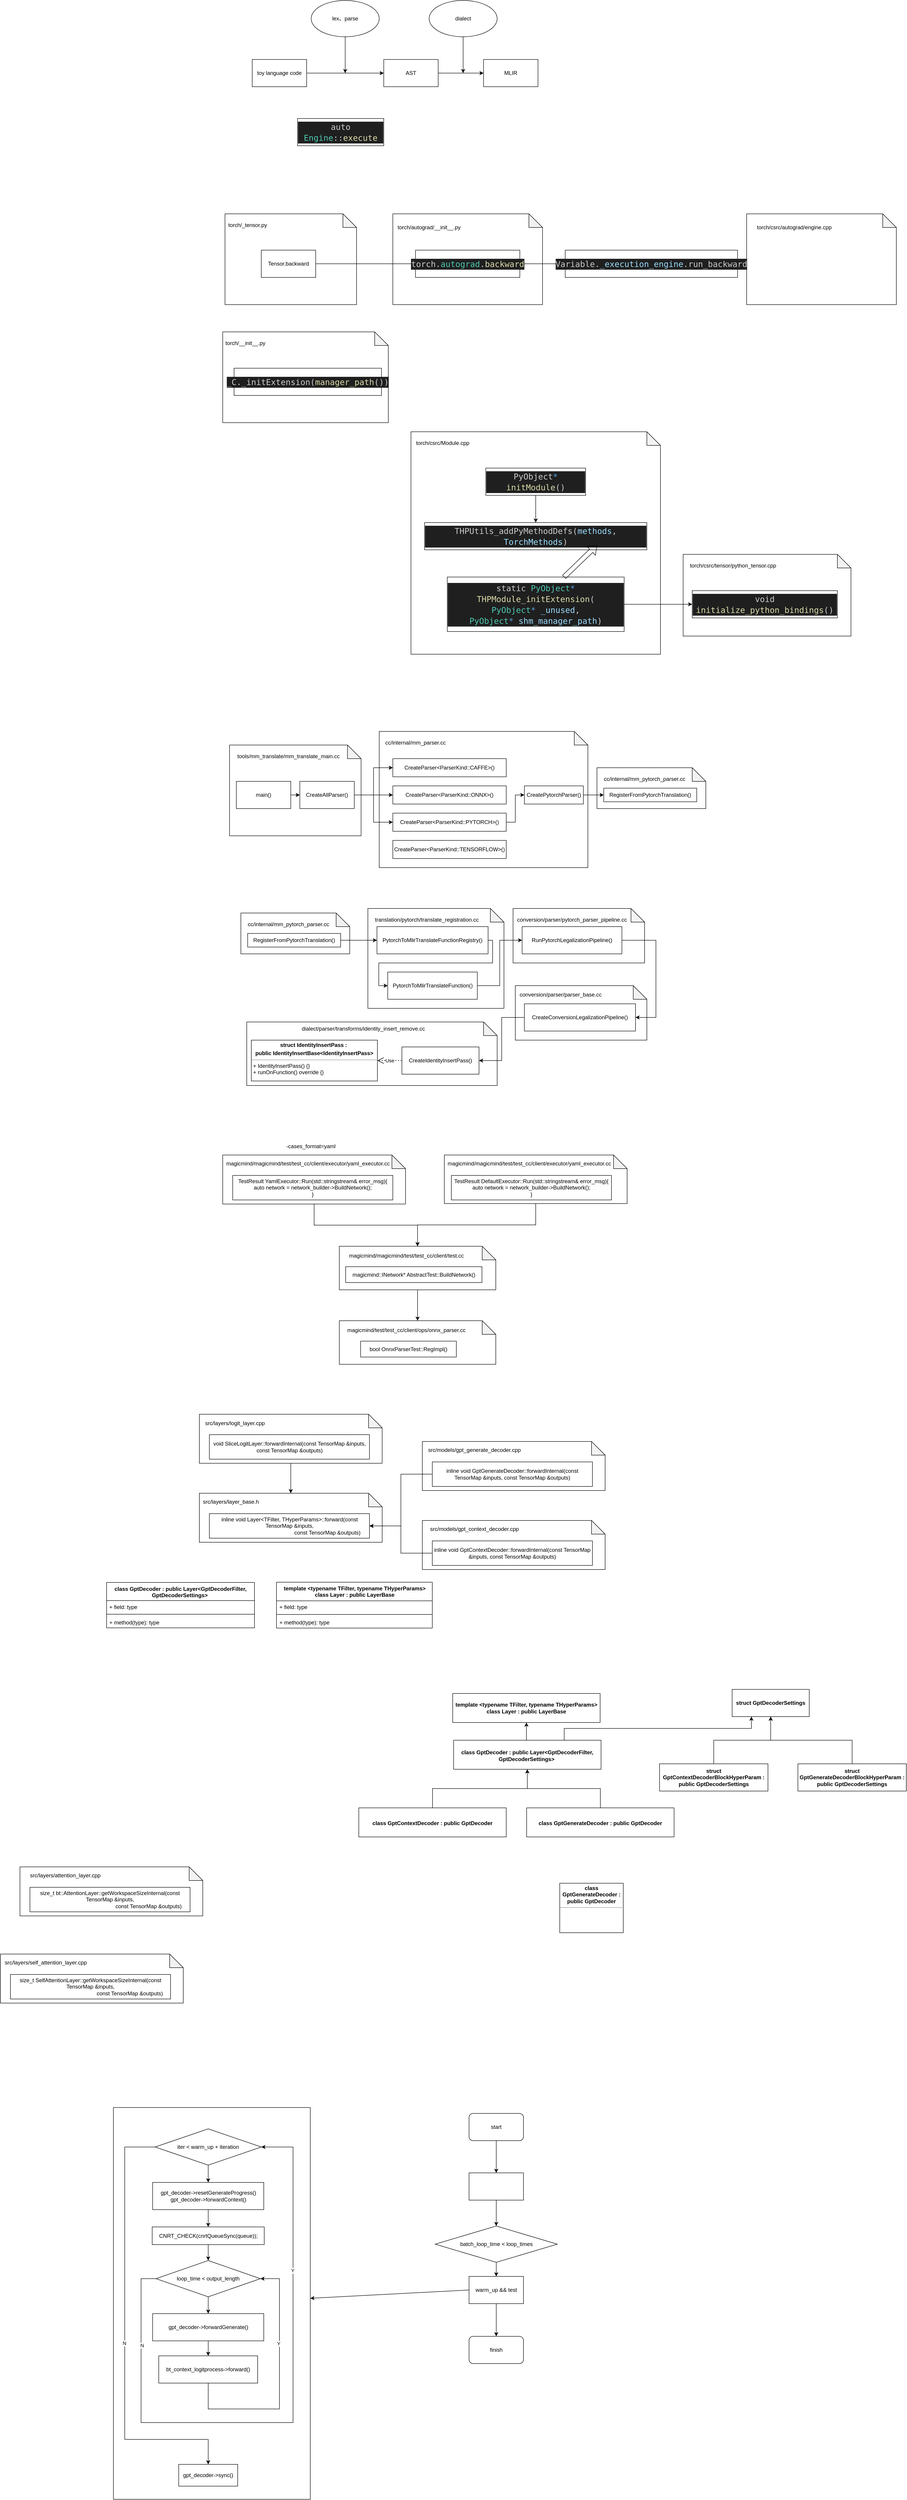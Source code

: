 <mxfile version="22.1.7" type="github">
  <diagram name="Page-1" id="DxE3iIKvWCXVfC5Ny44k">
    <mxGraphModel dx="2145" dy="771" grid="0" gridSize="10" guides="1" tooltips="1" connect="1" arrows="1" fold="1" page="0" pageScale="1" pageWidth="850" pageHeight="1100" math="0" shadow="0">
      <root>
        <mxCell id="0" />
        <mxCell id="1" parent="0" />
        <mxCell id="8K7rvJWfkNBqAx2Cw8N4-180" value="" style="rounded=0;whiteSpace=wrap;html=1;" vertex="1" parent="1">
          <mxGeometry x="-216" y="4691" width="434" height="863" as="geometry" />
        </mxCell>
        <mxCell id="8K7rvJWfkNBqAx2Cw8N4-57" value="" style="shape=note;whiteSpace=wrap;html=1;backgroundOutline=1;darkOpacity=0.05;" vertex="1" parent="1">
          <mxGeometry x="78" y="2300" width="552" height="140" as="geometry" />
        </mxCell>
        <mxCell id="8K7rvJWfkNBqAx2Cw8N4-53" value="" style="shape=note;whiteSpace=wrap;html=1;backgroundOutline=1;darkOpacity=0.05;" vertex="1" parent="1">
          <mxGeometry x="670" y="2220" width="290" height="120" as="geometry" />
        </mxCell>
        <mxCell id="8K7rvJWfkNBqAx2Cw8N4-18" value="" style="shape=note;whiteSpace=wrap;html=1;backgroundOutline=1;darkOpacity=0.05;" vertex="1" parent="1">
          <mxGeometry x="850" y="1740" width="240" height="90" as="geometry" />
        </mxCell>
        <mxCell id="8K7rvJWfkNBqAx2Cw8N4-6" value="" style="shape=note;whiteSpace=wrap;html=1;backgroundOutline=1;darkOpacity=0.05;" vertex="1" parent="1">
          <mxGeometry x="370" y="1660" width="460" height="300" as="geometry" />
        </mxCell>
        <mxCell id="ChIQ4_hsvJZt-wBD8TQ4-29" value="" style="shape=note;whiteSpace=wrap;html=1;backgroundOutline=1;darkOpacity=0.05;" parent="1" vertex="1">
          <mxGeometry x="1040" y="1270" width="370" height="180" as="geometry" />
        </mxCell>
        <mxCell id="ChIQ4_hsvJZt-wBD8TQ4-19" value="" style="shape=note;whiteSpace=wrap;html=1;backgroundOutline=1;darkOpacity=0.05;" parent="1" vertex="1">
          <mxGeometry x="440" y="1000" width="550" height="490" as="geometry" />
        </mxCell>
        <mxCell id="ChIQ4_hsvJZt-wBD8TQ4-12" value="" style="shape=note;whiteSpace=wrap;html=1;backgroundOutline=1;darkOpacity=0.05;" parent="1" vertex="1">
          <mxGeometry x="1180" y="520" width="330" height="200" as="geometry" />
        </mxCell>
        <mxCell id="ChIQ4_hsvJZt-wBD8TQ4-13" value="torch/csrc/autograd/engine.cpp" style="text;html=1;strokeColor=none;fillColor=none;align=center;verticalAlign=middle;whiteSpace=wrap;rounded=0;" parent="1" vertex="1">
          <mxGeometry x="1255" y="535" width="60" height="30" as="geometry" />
        </mxCell>
        <mxCell id="ChIQ4_hsvJZt-wBD8TQ4-8" value="" style="shape=note;whiteSpace=wrap;html=1;backgroundOutline=1;darkOpacity=0.05;" parent="1" vertex="1">
          <mxGeometry x="400" y="520" width="330" height="200" as="geometry" />
        </mxCell>
        <mxCell id="ChIQ4_hsvJZt-wBD8TQ4-9" value="torch/autograd/__init__.py" style="text;html=1;strokeColor=none;fillColor=none;align=center;verticalAlign=middle;whiteSpace=wrap;rounded=0;" parent="1" vertex="1">
          <mxGeometry x="450" y="535" width="60" height="30" as="geometry" />
        </mxCell>
        <mxCell id="ChIQ4_hsvJZt-wBD8TQ4-4" value="" style="shape=note;whiteSpace=wrap;html=1;backgroundOutline=1;darkOpacity=0.05;" parent="1" vertex="1">
          <mxGeometry x="30" y="520" width="290" height="200" as="geometry" />
        </mxCell>
        <mxCell id="Lar3wEtWybTDCuJ2HaA1-9" style="edgeStyle=orthogonalEdgeStyle;rounded=0;orthogonalLoop=1;jettySize=auto;html=1;exitX=1;exitY=0.5;exitDx=0;exitDy=0;entryX=0;entryY=0.5;entryDx=0;entryDy=0;" parent="1" source="Lar3wEtWybTDCuJ2HaA1-1" target="Lar3wEtWybTDCuJ2HaA1-2" edge="1">
          <mxGeometry relative="1" as="geometry" />
        </mxCell>
        <mxCell id="Lar3wEtWybTDCuJ2HaA1-1" value="toy language code" style="rounded=0;whiteSpace=wrap;html=1;" parent="1" vertex="1">
          <mxGeometry x="90" y="180" width="120" height="60" as="geometry" />
        </mxCell>
        <mxCell id="Lar3wEtWybTDCuJ2HaA1-12" value="" style="edgeStyle=orthogonalEdgeStyle;rounded=0;orthogonalLoop=1;jettySize=auto;html=1;" parent="1" source="Lar3wEtWybTDCuJ2HaA1-2" target="Lar3wEtWybTDCuJ2HaA1-11" edge="1">
          <mxGeometry relative="1" as="geometry" />
        </mxCell>
        <mxCell id="Lar3wEtWybTDCuJ2HaA1-2" value="AST" style="whiteSpace=wrap;html=1;rounded=0;" parent="1" vertex="1">
          <mxGeometry x="380" y="180" width="120" height="60" as="geometry" />
        </mxCell>
        <mxCell id="Lar3wEtWybTDCuJ2HaA1-10" style="edgeStyle=orthogonalEdgeStyle;rounded=0;orthogonalLoop=1;jettySize=auto;html=1;exitX=0.5;exitY=1;exitDx=0;exitDy=0;" parent="1" source="Lar3wEtWybTDCuJ2HaA1-4" edge="1">
          <mxGeometry relative="1" as="geometry">
            <mxPoint x="295" y="210" as="targetPoint" />
          </mxGeometry>
        </mxCell>
        <mxCell id="Lar3wEtWybTDCuJ2HaA1-4" value="lex、parse" style="ellipse;whiteSpace=wrap;html=1;rounded=0;" parent="1" vertex="1">
          <mxGeometry x="220" y="50" width="150" height="80" as="geometry" />
        </mxCell>
        <mxCell id="Lar3wEtWybTDCuJ2HaA1-11" value="MLIR" style="whiteSpace=wrap;html=1;rounded=0;" parent="1" vertex="1">
          <mxGeometry x="600" y="180" width="120" height="60" as="geometry" />
        </mxCell>
        <mxCell id="Lar3wEtWybTDCuJ2HaA1-13" style="edgeStyle=orthogonalEdgeStyle;rounded=0;orthogonalLoop=1;jettySize=auto;html=1;exitX=0.5;exitY=1;exitDx=0;exitDy=0;" parent="1" source="Lar3wEtWybTDCuJ2HaA1-14" edge="1">
          <mxGeometry relative="1" as="geometry">
            <mxPoint x="555" y="210" as="targetPoint" />
          </mxGeometry>
        </mxCell>
        <mxCell id="Lar3wEtWybTDCuJ2HaA1-14" value="dialect" style="ellipse;whiteSpace=wrap;html=1;rounded=0;" parent="1" vertex="1">
          <mxGeometry x="480" y="50" width="150" height="80" as="geometry" />
        </mxCell>
        <mxCell id="ChIQ4_hsvJZt-wBD8TQ4-2" value="&lt;div style=&quot;color: rgb(204, 204, 204); background-color: rgb(31, 31, 31); font-family: &amp;quot;Ubuntu Mono&amp;quot;, &amp;quot;Droid Sans Mono&amp;quot;, &amp;quot;monospace&amp;quot;, monospace; font-size: 18px; line-height: 24px;&quot;&gt;auto &lt;span style=&quot;color: #4ec9b0;&quot;&gt;Engine&lt;/span&gt;::&lt;span style=&quot;color: #dcdcaa;&quot;&gt;execute&lt;/span&gt;&lt;/div&gt;" style="rounded=0;whiteSpace=wrap;html=1;" parent="1" vertex="1">
          <mxGeometry x="190" y="310" width="190" height="60" as="geometry" />
        </mxCell>
        <mxCell id="ChIQ4_hsvJZt-wBD8TQ4-7" style="edgeStyle=orthogonalEdgeStyle;rounded=0;orthogonalLoop=1;jettySize=auto;html=1;exitX=1;exitY=0.5;exitDx=0;exitDy=0;entryX=0;entryY=0.5;entryDx=0;entryDy=0;" parent="1" source="ChIQ4_hsvJZt-wBD8TQ4-3" target="ChIQ4_hsvJZt-wBD8TQ4-6" edge="1">
          <mxGeometry relative="1" as="geometry" />
        </mxCell>
        <mxCell id="ChIQ4_hsvJZt-wBD8TQ4-3" value="Tensor.backward" style="rounded=0;whiteSpace=wrap;html=1;" parent="1" vertex="1">
          <mxGeometry x="110" y="600" width="120" height="60" as="geometry" />
        </mxCell>
        <mxCell id="ChIQ4_hsvJZt-wBD8TQ4-5" value="torch/_tensor.py" style="text;html=1;strokeColor=none;fillColor=none;align=center;verticalAlign=middle;whiteSpace=wrap;rounded=0;" parent="1" vertex="1">
          <mxGeometry x="50" y="530" width="60" height="30" as="geometry" />
        </mxCell>
        <mxCell id="ChIQ4_hsvJZt-wBD8TQ4-15" style="edgeStyle=orthogonalEdgeStyle;rounded=0;orthogonalLoop=1;jettySize=auto;html=1;exitX=1;exitY=0.5;exitDx=0;exitDy=0;entryX=0;entryY=0.5;entryDx=0;entryDy=0;" parent="1" source="ChIQ4_hsvJZt-wBD8TQ4-6" target="ChIQ4_hsvJZt-wBD8TQ4-10" edge="1">
          <mxGeometry relative="1" as="geometry" />
        </mxCell>
        <mxCell id="ChIQ4_hsvJZt-wBD8TQ4-6" value="&lt;div style=&quot;color: rgb(204, 204, 204); background-color: rgb(31, 31, 31); font-family: &amp;quot;Ubuntu Mono&amp;quot;, &amp;quot;Droid Sans Mono&amp;quot;, &amp;quot;monospace&amp;quot;, monospace; font-size: 18px; line-height: 24px;&quot;&gt;torch.&lt;span style=&quot;color: #4ec9b0;&quot;&gt;autograd&lt;/span&gt;.&lt;span style=&quot;color: #dcdcaa;&quot;&gt;backward&lt;/span&gt;&lt;/div&gt;" style="rounded=0;whiteSpace=wrap;html=1;" parent="1" vertex="1">
          <mxGeometry x="450" y="600" width="230" height="60" as="geometry" />
        </mxCell>
        <mxCell id="ChIQ4_hsvJZt-wBD8TQ4-10" value="&lt;div style=&quot;color: rgb(204, 204, 204); background-color: rgb(31, 31, 31); font-family: &amp;quot;Ubuntu Mono&amp;quot;, &amp;quot;Droid Sans Mono&amp;quot;, &amp;quot;monospace&amp;quot;, monospace; font-size: 18px; line-height: 24px;&quot;&gt;Variable.&lt;span style=&quot;color: #9cdcfe;&quot;&gt;_execution_engine&lt;/span&gt;.run_backward&lt;/div&gt;" style="rounded=0;whiteSpace=wrap;html=1;" parent="1" vertex="1">
          <mxGeometry x="780" y="600" width="380" height="60" as="geometry" />
        </mxCell>
        <mxCell id="ChIQ4_hsvJZt-wBD8TQ4-16" value="" style="shape=note;whiteSpace=wrap;html=1;backgroundOutline=1;darkOpacity=0.05;" parent="1" vertex="1">
          <mxGeometry x="25" y="780" width="365" height="200" as="geometry" />
        </mxCell>
        <mxCell id="ChIQ4_hsvJZt-wBD8TQ4-17" value="&lt;div style=&quot;color: rgb(204, 204, 204); background-color: rgb(31, 31, 31); font-family: &amp;quot;Ubuntu Mono&amp;quot;, &amp;quot;Droid Sans Mono&amp;quot;, &amp;quot;monospace&amp;quot;, monospace; font-size: 18px; line-height: 24px;&quot;&gt;_C._initExtension(&lt;span style=&quot;color: #dcdcaa;&quot;&gt;manager_path&lt;/span&gt;())&lt;/div&gt;" style="rounded=0;whiteSpace=wrap;html=1;" parent="1" vertex="1">
          <mxGeometry x="50" y="860" width="325" height="60" as="geometry" />
        </mxCell>
        <mxCell id="ChIQ4_hsvJZt-wBD8TQ4-18" value="torch/__init__.py" style="text;html=1;strokeColor=none;fillColor=none;align=center;verticalAlign=middle;whiteSpace=wrap;rounded=0;" parent="1" vertex="1">
          <mxGeometry x="45" y="790" width="60" height="30" as="geometry" />
        </mxCell>
        <mxCell id="ChIQ4_hsvJZt-wBD8TQ4-25" value="" style="edgeStyle=orthogonalEdgeStyle;rounded=0;orthogonalLoop=1;jettySize=auto;html=1;" parent="1" source="ChIQ4_hsvJZt-wBD8TQ4-20" target="ChIQ4_hsvJZt-wBD8TQ4-24" edge="1">
          <mxGeometry relative="1" as="geometry" />
        </mxCell>
        <mxCell id="ChIQ4_hsvJZt-wBD8TQ4-20" value="&lt;div style=&quot;color: rgb(204, 204, 204); background-color: rgb(31, 31, 31); font-family: &amp;quot;Ubuntu Mono&amp;quot;, &amp;quot;Droid Sans Mono&amp;quot;, &amp;quot;monospace&amp;quot;, monospace; font-size: 18px; line-height: 24px;&quot;&gt;PyObject&lt;span style=&quot;color: #569cd6;&quot;&gt;*&lt;/span&gt; &lt;span style=&quot;color: #dcdcaa;&quot;&gt;initModule&lt;/span&gt;()&lt;/div&gt;" style="rounded=0;whiteSpace=wrap;html=1;" parent="1" vertex="1">
          <mxGeometry x="605" y="1080" width="220" height="60" as="geometry" />
        </mxCell>
        <mxCell id="ChIQ4_hsvJZt-wBD8TQ4-21" value="torch/csrc/Module.cpp" style="text;html=1;strokeColor=none;fillColor=none;align=center;verticalAlign=middle;whiteSpace=wrap;rounded=0;" parent="1" vertex="1">
          <mxGeometry x="480" y="1010" width="60" height="30" as="geometry" />
        </mxCell>
        <mxCell id="ChIQ4_hsvJZt-wBD8TQ4-24" value="&lt;div style=&quot;color: rgb(204, 204, 204); background-color: rgb(31, 31, 31); font-family: &amp;quot;Ubuntu Mono&amp;quot;, &amp;quot;Droid Sans Mono&amp;quot;, &amp;quot;monospace&amp;quot;, monospace; font-size: 18px; line-height: 24px;&quot;&gt;THPUtils_addPyMethodDefs(&lt;span style=&quot;color: #9cdcfe;&quot;&gt;methods&lt;/span&gt;, &lt;span style=&quot;color: #9cdcfe;&quot;&gt;TorchMethods&lt;/span&gt;)&lt;/div&gt;" style="rounded=0;whiteSpace=wrap;html=1;" parent="1" vertex="1">
          <mxGeometry x="470" y="1200" width="490" height="60" as="geometry" />
        </mxCell>
        <mxCell id="ChIQ4_hsvJZt-wBD8TQ4-32" style="edgeStyle=orthogonalEdgeStyle;rounded=0;orthogonalLoop=1;jettySize=auto;html=1;exitX=1;exitY=0.5;exitDx=0;exitDy=0;entryX=0;entryY=0.5;entryDx=0;entryDy=0;" parent="1" source="ChIQ4_hsvJZt-wBD8TQ4-26" target="ChIQ4_hsvJZt-wBD8TQ4-30" edge="1">
          <mxGeometry relative="1" as="geometry" />
        </mxCell>
        <mxCell id="ChIQ4_hsvJZt-wBD8TQ4-26" value="&lt;div style=&quot;color: rgb(204, 204, 204); background-color: rgb(31, 31, 31); font-family: &amp;quot;Ubuntu Mono&amp;quot;, &amp;quot;Droid Sans Mono&amp;quot;, &amp;quot;monospace&amp;quot;, monospace; font-size: 18px; line-height: 24px;&quot;&gt;&lt;div&gt;static &lt;span style=&quot;color: #4ec9b0;&quot;&gt;PyObject&lt;/span&gt;&lt;span style=&quot;color: #569cd6;&quot;&gt;*&lt;/span&gt; &lt;span style=&quot;color: #dcdcaa;&quot;&gt;THPModule_initExtension&lt;/span&gt;(&lt;/div&gt;&lt;div&gt;    &lt;span style=&quot;color: #4ec9b0;&quot;&gt;PyObject&lt;/span&gt;&lt;span style=&quot;color: #569cd6;&quot;&gt;*&lt;/span&gt; &lt;span style=&quot;color: #9cdcfe;&quot;&gt;_unused&lt;/span&gt;,&lt;/div&gt;&lt;div&gt;    &lt;span style=&quot;color: #4ec9b0;&quot;&gt;PyObject&lt;/span&gt;&lt;span style=&quot;color: #569cd6;&quot;&gt;*&lt;/span&gt; &lt;span style=&quot;color: #9cdcfe;&quot;&gt;shm_manager_path&lt;/span&gt;)&lt;/div&gt;&lt;/div&gt;" style="rounded=0;whiteSpace=wrap;html=1;" parent="1" vertex="1">
          <mxGeometry x="520" y="1320" width="390" height="120" as="geometry" />
        </mxCell>
        <mxCell id="ChIQ4_hsvJZt-wBD8TQ4-28" value="" style="shape=flexArrow;endArrow=classic;html=1;rounded=0;endWidth=16;endSize=5.39;strokeWidth=1;" parent="1" source="ChIQ4_hsvJZt-wBD8TQ4-26" edge="1">
          <mxGeometry width="50" height="50" relative="1" as="geometry">
            <mxPoint x="890" y="1340" as="sourcePoint" />
            <mxPoint x="850" y="1250" as="targetPoint" />
          </mxGeometry>
        </mxCell>
        <mxCell id="ChIQ4_hsvJZt-wBD8TQ4-30" value="&lt;div style=&quot;color: rgb(204, 204, 204); background-color: rgb(31, 31, 31); font-family: &amp;quot;Ubuntu Mono&amp;quot;, &amp;quot;Droid Sans Mono&amp;quot;, &amp;quot;monospace&amp;quot;, monospace; font-size: 18px; line-height: 24px;&quot;&gt;void &lt;span style=&quot;color: #dcdcaa;&quot;&gt;initialize_python_bindings&lt;/span&gt;()&lt;/div&gt;" style="rounded=0;whiteSpace=wrap;html=1;" parent="1" vertex="1">
          <mxGeometry x="1060" y="1350" width="320" height="60" as="geometry" />
        </mxCell>
        <mxCell id="ChIQ4_hsvJZt-wBD8TQ4-31" value="torch/csrc/tensor/python_tensor.cpp" style="text;html=1;strokeColor=none;fillColor=none;align=center;verticalAlign=middle;whiteSpace=wrap;rounded=0;" parent="1" vertex="1">
          <mxGeometry x="1120" y="1280" width="60" height="30" as="geometry" />
        </mxCell>
        <mxCell id="8K7rvJWfkNBqAx2Cw8N4-1" value="" style="shape=note;whiteSpace=wrap;html=1;backgroundOutline=1;darkOpacity=0.05;" vertex="1" parent="1">
          <mxGeometry x="40" y="1690" width="290" height="200" as="geometry" />
        </mxCell>
        <mxCell id="8K7rvJWfkNBqAx2Cw8N4-12" style="edgeStyle=orthogonalEdgeStyle;rounded=0;orthogonalLoop=1;jettySize=auto;html=1;exitX=1;exitY=0.5;exitDx=0;exitDy=0;entryX=0;entryY=0.5;entryDx=0;entryDy=0;" edge="1" parent="1" source="8K7rvJWfkNBqAx2Cw8N4-2" target="8K7rvJWfkNBqAx2Cw8N4-7">
          <mxGeometry relative="1" as="geometry" />
        </mxCell>
        <mxCell id="8K7rvJWfkNBqAx2Cw8N4-15" style="edgeStyle=orthogonalEdgeStyle;rounded=0;orthogonalLoop=1;jettySize=auto;html=1;exitX=1;exitY=0.5;exitDx=0;exitDy=0;entryX=0;entryY=0.5;entryDx=0;entryDy=0;" edge="1" parent="1" source="8K7rvJWfkNBqAx2Cw8N4-2" target="8K7rvJWfkNBqAx2Cw8N4-13">
          <mxGeometry relative="1" as="geometry" />
        </mxCell>
        <mxCell id="8K7rvJWfkNBqAx2Cw8N4-16" style="edgeStyle=orthogonalEdgeStyle;rounded=0;orthogonalLoop=1;jettySize=auto;html=1;exitX=1;exitY=0.5;exitDx=0;exitDy=0;entryX=0;entryY=0.5;entryDx=0;entryDy=0;" edge="1" parent="1" source="8K7rvJWfkNBqAx2Cw8N4-2" target="8K7rvJWfkNBqAx2Cw8N4-14">
          <mxGeometry relative="1" as="geometry" />
        </mxCell>
        <mxCell id="8K7rvJWfkNBqAx2Cw8N4-2" value="CreateAllParser()" style="rounded=0;whiteSpace=wrap;html=1;" vertex="1" parent="1">
          <mxGeometry x="195" y="1770" width="120" height="60" as="geometry" />
        </mxCell>
        <mxCell id="8K7rvJWfkNBqAx2Cw8N4-3" value="tools/mm_translate/mm_translate_main.cc" style="text;html=1;strokeColor=none;fillColor=none;align=center;verticalAlign=middle;whiteSpace=wrap;rounded=0;" vertex="1" parent="1">
          <mxGeometry x="140" y="1700" width="60" height="30" as="geometry" />
        </mxCell>
        <mxCell id="8K7rvJWfkNBqAx2Cw8N4-5" style="edgeStyle=orthogonalEdgeStyle;rounded=0;orthogonalLoop=1;jettySize=auto;html=1;exitX=1;exitY=0.5;exitDx=0;exitDy=0;entryX=0;entryY=0.5;entryDx=0;entryDy=0;" edge="1" parent="1" source="8K7rvJWfkNBqAx2Cw8N4-4" target="8K7rvJWfkNBqAx2Cw8N4-2">
          <mxGeometry relative="1" as="geometry" />
        </mxCell>
        <mxCell id="8K7rvJWfkNBqAx2Cw8N4-4" value="main()" style="rounded=0;whiteSpace=wrap;html=1;" vertex="1" parent="1">
          <mxGeometry x="55" y="1770" width="120" height="60" as="geometry" />
        </mxCell>
        <mxCell id="8K7rvJWfkNBqAx2Cw8N4-7" value="CreateParser&amp;lt;ParserKind::ONNX&amp;gt;()" style="rounded=0;whiteSpace=wrap;html=1;" vertex="1" parent="1">
          <mxGeometry x="400" y="1780" width="250" height="40" as="geometry" />
        </mxCell>
        <mxCell id="8K7rvJWfkNBqAx2Cw8N4-8" value="cc/internal/mm_parser.cc" style="text;html=1;strokeColor=none;fillColor=none;align=center;verticalAlign=middle;whiteSpace=wrap;rounded=0;" vertex="1" parent="1">
          <mxGeometry x="420" y="1670" width="60" height="30" as="geometry" />
        </mxCell>
        <mxCell id="8K7rvJWfkNBqAx2Cw8N4-13" value="CreateParser&amp;lt;ParserKind::CAFFE&amp;gt;()" style="rounded=0;whiteSpace=wrap;html=1;" vertex="1" parent="1">
          <mxGeometry x="400" y="1720" width="250" height="40" as="geometry" />
        </mxCell>
        <mxCell id="8K7rvJWfkNBqAx2Cw8N4-23" style="edgeStyle=orthogonalEdgeStyle;rounded=0;orthogonalLoop=1;jettySize=auto;html=1;exitX=1;exitY=0.5;exitDx=0;exitDy=0;entryX=0;entryY=0.5;entryDx=0;entryDy=0;" edge="1" parent="1" source="8K7rvJWfkNBqAx2Cw8N4-14" target="8K7rvJWfkNBqAx2Cw8N4-22">
          <mxGeometry relative="1" as="geometry" />
        </mxCell>
        <mxCell id="8K7rvJWfkNBqAx2Cw8N4-14" value="CreateParser&amp;lt;ParserKind::PYTORCH&amp;gt;()" style="rounded=0;whiteSpace=wrap;html=1;" vertex="1" parent="1">
          <mxGeometry x="400" y="1840" width="250" height="40" as="geometry" />
        </mxCell>
        <mxCell id="8K7rvJWfkNBqAx2Cw8N4-17" value="CreateParser&amp;lt;ParserKind::TENSORFLOW&amp;gt;()" style="rounded=0;whiteSpace=wrap;html=1;" vertex="1" parent="1">
          <mxGeometry x="400" y="1900" width="250" height="40" as="geometry" />
        </mxCell>
        <mxCell id="8K7rvJWfkNBqAx2Cw8N4-19" value="RegisterFromPytorchTranslation()" style="rounded=0;whiteSpace=wrap;html=1;" vertex="1" parent="1">
          <mxGeometry x="865" y="1785" width="205" height="30" as="geometry" />
        </mxCell>
        <mxCell id="8K7rvJWfkNBqAx2Cw8N4-20" value="cc/internal/mm_pytorch_parser.cc" style="text;html=1;strokeColor=none;fillColor=none;align=center;verticalAlign=middle;whiteSpace=wrap;rounded=0;" vertex="1" parent="1">
          <mxGeometry x="925" y="1750" width="60" height="30" as="geometry" />
        </mxCell>
        <mxCell id="8K7rvJWfkNBqAx2Cw8N4-21" style="edgeStyle=orthogonalEdgeStyle;rounded=0;orthogonalLoop=1;jettySize=auto;html=1;exitX=1;exitY=0.5;exitDx=0;exitDy=0;entryX=0;entryY=0.5;entryDx=0;entryDy=0;" edge="1" parent="1" source="8K7rvJWfkNBqAx2Cw8N4-22" target="8K7rvJWfkNBqAx2Cw8N4-19">
          <mxGeometry relative="1" as="geometry" />
        </mxCell>
        <mxCell id="8K7rvJWfkNBqAx2Cw8N4-22" value="CreatePytorchParser()" style="rounded=0;whiteSpace=wrap;html=1;" vertex="1" parent="1">
          <mxGeometry x="690" y="1780" width="130" height="40" as="geometry" />
        </mxCell>
        <mxCell id="8K7rvJWfkNBqAx2Cw8N4-40" value="" style="shape=note;whiteSpace=wrap;html=1;backgroundOutline=1;darkOpacity=0.05;" vertex="1" parent="1">
          <mxGeometry x="665" y="2050" width="290" height="120" as="geometry" />
        </mxCell>
        <mxCell id="8K7rvJWfkNBqAx2Cw8N4-41" value="" style="shape=note;whiteSpace=wrap;html=1;backgroundOutline=1;darkOpacity=0.05;" vertex="1" parent="1">
          <mxGeometry x="345" y="2050" width="300" height="220" as="geometry" />
        </mxCell>
        <mxCell id="8K7rvJWfkNBqAx2Cw8N4-42" value="" style="shape=note;whiteSpace=wrap;html=1;backgroundOutline=1;darkOpacity=0.05;" vertex="1" parent="1">
          <mxGeometry x="65" y="2060" width="240" height="90" as="geometry" />
        </mxCell>
        <mxCell id="8K7rvJWfkNBqAx2Cw8N4-43" style="edgeStyle=orthogonalEdgeStyle;rounded=0;orthogonalLoop=1;jettySize=auto;html=1;exitX=1;exitY=0.5;exitDx=0;exitDy=0;entryX=0;entryY=0.5;entryDx=0;entryDy=0;" edge="1" parent="1" source="8K7rvJWfkNBqAx2Cw8N4-44" target="8K7rvJWfkNBqAx2Cw8N4-50">
          <mxGeometry relative="1" as="geometry" />
        </mxCell>
        <mxCell id="8K7rvJWfkNBqAx2Cw8N4-44" value="RegisterFromPytorchTranslation()" style="rounded=0;whiteSpace=wrap;html=1;" vertex="1" parent="1">
          <mxGeometry x="80" y="2105" width="205" height="30" as="geometry" />
        </mxCell>
        <mxCell id="8K7rvJWfkNBqAx2Cw8N4-45" value="cc/internal/mm_pytorch_parser.cc" style="text;html=1;strokeColor=none;fillColor=none;align=center;verticalAlign=middle;whiteSpace=wrap;rounded=0;" vertex="1" parent="1">
          <mxGeometry x="140" y="2070" width="60" height="30" as="geometry" />
        </mxCell>
        <mxCell id="8K7rvJWfkNBqAx2Cw8N4-46" style="edgeStyle=orthogonalEdgeStyle;rounded=0;orthogonalLoop=1;jettySize=auto;html=1;exitX=1;exitY=0.5;exitDx=0;exitDy=0;entryX=0;entryY=0.5;entryDx=0;entryDy=0;" edge="1" parent="1" source="8K7rvJWfkNBqAx2Cw8N4-47" target="8K7rvJWfkNBqAx2Cw8N4-52">
          <mxGeometry relative="1" as="geometry" />
        </mxCell>
        <mxCell id="8K7rvJWfkNBqAx2Cw8N4-47" value="PytorchToMlirTranslateFunction()" style="rounded=0;whiteSpace=wrap;html=1;" vertex="1" parent="1">
          <mxGeometry x="388.75" y="2190" width="197.5" height="60" as="geometry" />
        </mxCell>
        <mxCell id="8K7rvJWfkNBqAx2Cw8N4-48" value="translation/pytorch/translate_registration.cc" style="text;html=1;strokeColor=none;fillColor=none;align=center;verticalAlign=middle;whiteSpace=wrap;rounded=0;" vertex="1" parent="1">
          <mxGeometry x="445" y="2060" width="60" height="30" as="geometry" />
        </mxCell>
        <mxCell id="8K7rvJWfkNBqAx2Cw8N4-49" style="edgeStyle=orthogonalEdgeStyle;rounded=0;orthogonalLoop=1;jettySize=auto;html=1;exitX=1;exitY=0.5;exitDx=0;exitDy=0;entryX=0;entryY=0.5;entryDx=0;entryDy=0;" edge="1" parent="1" source="8K7rvJWfkNBqAx2Cw8N4-50" target="8K7rvJWfkNBqAx2Cw8N4-47">
          <mxGeometry relative="1" as="geometry">
            <Array as="points">
              <mxPoint x="620" y="2120" />
              <mxPoint x="620" y="2170" />
              <mxPoint x="369" y="2170" />
              <mxPoint x="369" y="2220" />
            </Array>
          </mxGeometry>
        </mxCell>
        <mxCell id="8K7rvJWfkNBqAx2Cw8N4-50" value="PytorchToMlirTranslateFunctionRegistry()" style="rounded=0;html=1;whiteSpace=wrap;" vertex="1" parent="1">
          <mxGeometry x="365" y="2090" width="245" height="60" as="geometry" />
        </mxCell>
        <mxCell id="8K7rvJWfkNBqAx2Cw8N4-51" value="conversion/parser/pytorch_parser_pipeline.cc" style="text;html=1;strokeColor=none;fillColor=none;align=center;verticalAlign=middle;whiteSpace=wrap;rounded=0;" vertex="1" parent="1">
          <mxGeometry x="765" y="2060" width="60" height="30" as="geometry" />
        </mxCell>
        <mxCell id="8K7rvJWfkNBqAx2Cw8N4-56" style="edgeStyle=orthogonalEdgeStyle;rounded=0;orthogonalLoop=1;jettySize=auto;html=1;exitX=1;exitY=0.5;exitDx=0;exitDy=0;entryX=1;entryY=0.5;entryDx=0;entryDy=0;" edge="1" parent="1" source="8K7rvJWfkNBqAx2Cw8N4-52" target="8K7rvJWfkNBqAx2Cw8N4-55">
          <mxGeometry relative="1" as="geometry">
            <mxPoint x="990" y="2120" as="targetPoint" />
            <Array as="points">
              <mxPoint x="980" y="2120" />
              <mxPoint x="980" y="2290" />
            </Array>
          </mxGeometry>
        </mxCell>
        <mxCell id="8K7rvJWfkNBqAx2Cw8N4-52" value="RunPytorchLegalizationPipeline()" style="rounded=0;html=1;whiteSpace=wrap;" vertex="1" parent="1">
          <mxGeometry x="685" y="2090" width="220" height="60" as="geometry" />
        </mxCell>
        <mxCell id="8K7rvJWfkNBqAx2Cw8N4-54" value="conversion/parser/parser_base.cc" style="text;html=1;strokeColor=none;fillColor=none;align=center;verticalAlign=middle;whiteSpace=wrap;rounded=0;" vertex="1" parent="1">
          <mxGeometry x="740" y="2225" width="60" height="30" as="geometry" />
        </mxCell>
        <mxCell id="8K7rvJWfkNBqAx2Cw8N4-78" style="edgeStyle=orthogonalEdgeStyle;rounded=0;orthogonalLoop=1;jettySize=auto;html=1;exitX=0;exitY=0.5;exitDx=0;exitDy=0;entryX=1;entryY=0.5;entryDx=0;entryDy=0;" edge="1" parent="1" source="8K7rvJWfkNBqAx2Cw8N4-55" target="8K7rvJWfkNBqAx2Cw8N4-59">
          <mxGeometry relative="1" as="geometry">
            <mxPoint x="710" y="2480" as="targetPoint" />
          </mxGeometry>
        </mxCell>
        <mxCell id="8K7rvJWfkNBqAx2Cw8N4-55" value="CreateConversionLegalizationPipeline()" style="rounded=0;html=1;whiteSpace=wrap;" vertex="1" parent="1">
          <mxGeometry x="690" y="2260" width="245" height="60" as="geometry" />
        </mxCell>
        <mxCell id="8K7rvJWfkNBqAx2Cw8N4-58" value="dialect/parser/transforms/identity_insert_remove.cc" style="text;html=1;strokeColor=none;fillColor=none;align=center;verticalAlign=middle;whiteSpace=wrap;rounded=0;" vertex="1" parent="1">
          <mxGeometry x="305" y="2300" width="60" height="30" as="geometry" />
        </mxCell>
        <mxCell id="8K7rvJWfkNBqAx2Cw8N4-59" value="CreateIdentityInsertPass()" style="rounded=0;html=1;whiteSpace=wrap;" vertex="1" parent="1">
          <mxGeometry x="420" y="2355" width="170" height="60" as="geometry" />
        </mxCell>
        <mxCell id="8K7rvJWfkNBqAx2Cw8N4-71" value="&lt;p style=&quot;text-align: center; margin: 4px 0px 0px;&quot;&gt;&lt;b&gt;struct IdentityInsertPass :&amp;nbsp;&lt;/b&gt;&lt;/p&gt;&lt;p style=&quot;text-align: center; margin: 4px 0px 0px;&quot;&gt;&lt;b&gt;public IdentityInsertBase&amp;lt;IdentityInsertPass&amp;gt;&lt;/b&gt;&lt;br&gt;&lt;/p&gt;&lt;hr size=&quot;1&quot;&gt;&lt;p style=&quot;margin:0px;margin-left:4px;&quot;&gt;&lt;/p&gt;&lt;p style=&quot;margin:0px;margin-left:4px;&quot;&gt;+&amp;nbsp;&lt;span style=&quot;border-color: var(--border-color); text-align: center; background-color: initial;&quot;&gt;IdentityInsertPass&lt;/span&gt;() {}&lt;/p&gt;&lt;p style=&quot;margin:0px;margin-left:4px;&quot;&gt;+&amp;nbsp;runOnFunction() override {}&lt;/p&gt;" style="verticalAlign=top;align=left;overflow=fill;fontSize=12;fontFamily=Helvetica;html=1;whiteSpace=wrap;" vertex="1" parent="1">
          <mxGeometry x="88" y="2340" width="278" height="90" as="geometry" />
        </mxCell>
        <mxCell id="8K7rvJWfkNBqAx2Cw8N4-77" value="Use" style="endArrow=open;endSize=12;dashed=1;html=1;rounded=0;entryX=1;entryY=0.5;entryDx=0;entryDy=0;exitX=0;exitY=0.5;exitDx=0;exitDy=0;" edge="1" parent="1" source="8K7rvJWfkNBqAx2Cw8N4-59" target="8K7rvJWfkNBqAx2Cw8N4-71">
          <mxGeometry width="160" relative="1" as="geometry">
            <mxPoint x="430" y="2500" as="sourcePoint" />
            <mxPoint x="675" y="2490" as="targetPoint" />
          </mxGeometry>
        </mxCell>
        <mxCell id="8K7rvJWfkNBqAx2Cw8N4-79" value="" style="shape=note;whiteSpace=wrap;html=1;backgroundOutline=1;darkOpacity=0.05;" vertex="1" parent="1">
          <mxGeometry x="25" y="2593" width="403" height="108" as="geometry" />
        </mxCell>
        <mxCell id="8K7rvJWfkNBqAx2Cw8N4-80" value="TestResult YamlExecutor::Run(std::stringstream&amp;amp; error_msg){&lt;br&gt;auto network = network_builder-&amp;gt;BuildNetwork();&lt;br&gt;}" style="rounded=0;whiteSpace=wrap;html=1;" vertex="1" parent="1">
          <mxGeometry x="47" y="2638" width="353" height="54" as="geometry" />
        </mxCell>
        <mxCell id="8K7rvJWfkNBqAx2Cw8N4-81" value="magicmind/magicmind/test/test_cc/client/executor/yaml_executor.cc" style="text;html=1;strokeColor=none;fillColor=none;align=center;verticalAlign=middle;whiteSpace=wrap;rounded=0;" vertex="1" parent="1">
          <mxGeometry x="182.5" y="2597" width="60" height="30" as="geometry" />
        </mxCell>
        <mxCell id="8K7rvJWfkNBqAx2Cw8N4-82" value="" style="shape=note;whiteSpace=wrap;html=1;backgroundOutline=1;darkOpacity=0.05;" vertex="1" parent="1">
          <mxGeometry x="513.5" y="2593" width="403" height="107" as="geometry" />
        </mxCell>
        <mxCell id="8K7rvJWfkNBqAx2Cw8N4-84" value="magicmind/magicmind/test/test_cc/client/executor/yaml_executor.cc" style="text;html=1;strokeColor=none;fillColor=none;align=center;verticalAlign=middle;whiteSpace=wrap;rounded=0;" vertex="1" parent="1">
          <mxGeometry x="671" y="2597" width="60" height="30" as="geometry" />
        </mxCell>
        <mxCell id="8K7rvJWfkNBqAx2Cw8N4-85" value="TestResult DefaultExecutor::Run(std::stringstream&amp;amp; error_msg){&lt;br&gt;auto network = network_builder-&amp;gt;BuildNetwork();&lt;br&gt;}" style="rounded=0;whiteSpace=wrap;html=1;" vertex="1" parent="1">
          <mxGeometry x="529" y="2638" width="353" height="54" as="geometry" />
        </mxCell>
        <mxCell id="8K7rvJWfkNBqAx2Cw8N4-89" value="" style="shape=note;whiteSpace=wrap;html=1;backgroundOutline=1;darkOpacity=0.05;" vertex="1" parent="1">
          <mxGeometry x="282" y="2794" width="345" height="96" as="geometry" />
        </mxCell>
        <mxCell id="8K7rvJWfkNBqAx2Cw8N4-90" value="magicmind/magicmind/test/test_cc/client/test.cc" style="text;html=1;strokeColor=none;fillColor=none;align=center;verticalAlign=middle;whiteSpace=wrap;rounded=0;" vertex="1" parent="1">
          <mxGeometry x="400" y="2800" width="60" height="30" as="geometry" />
        </mxCell>
        <mxCell id="8K7rvJWfkNBqAx2Cw8N4-91" value="magicmind::INetwork* AbstractTest::BuildNetwork()" style="rounded=0;whiteSpace=wrap;html=1;" vertex="1" parent="1">
          <mxGeometry x="296" y="2839" width="300.5" height="35" as="geometry" />
        </mxCell>
        <mxCell id="8K7rvJWfkNBqAx2Cw8N4-92" style="edgeStyle=orthogonalEdgeStyle;rounded=0;orthogonalLoop=1;jettySize=auto;html=1;exitX=0.5;exitY=1;exitDx=0;exitDy=0;exitPerimeter=0;entryX=0.5;entryY=0;entryDx=0;entryDy=0;entryPerimeter=0;" edge="1" parent="1" source="8K7rvJWfkNBqAx2Cw8N4-82" target="8K7rvJWfkNBqAx2Cw8N4-89">
          <mxGeometry relative="1" as="geometry" />
        </mxCell>
        <mxCell id="8K7rvJWfkNBqAx2Cw8N4-93" style="edgeStyle=orthogonalEdgeStyle;rounded=0;orthogonalLoop=1;jettySize=auto;html=1;exitX=0.5;exitY=1;exitDx=0;exitDy=0;exitPerimeter=0;entryX=0.5;entryY=0;entryDx=0;entryDy=0;entryPerimeter=0;" edge="1" parent="1" source="8K7rvJWfkNBqAx2Cw8N4-79" target="8K7rvJWfkNBqAx2Cw8N4-89">
          <mxGeometry relative="1" as="geometry" />
        </mxCell>
        <mxCell id="8K7rvJWfkNBqAx2Cw8N4-94" value="" style="shape=note;whiteSpace=wrap;html=1;backgroundOutline=1;darkOpacity=0.05;" vertex="1" parent="1">
          <mxGeometry x="282" y="2958" width="345" height="96" as="geometry" />
        </mxCell>
        <mxCell id="8K7rvJWfkNBqAx2Cw8N4-95" value="magicmind/test/test_cc/client/ops/onnx_parser.cc" style="text;html=1;strokeColor=none;fillColor=none;align=center;verticalAlign=middle;whiteSpace=wrap;rounded=0;" vertex="1" parent="1">
          <mxGeometry x="400" y="2964" width="60" height="30" as="geometry" />
        </mxCell>
        <mxCell id="8K7rvJWfkNBqAx2Cw8N4-96" value="bool OnnxParserTest::RegImpl()" style="rounded=0;whiteSpace=wrap;html=1;" vertex="1" parent="1">
          <mxGeometry x="329" y="3003" width="211" height="35" as="geometry" />
        </mxCell>
        <mxCell id="8K7rvJWfkNBqAx2Cw8N4-97" style="edgeStyle=orthogonalEdgeStyle;rounded=0;orthogonalLoop=1;jettySize=auto;html=1;exitX=0.5;exitY=1;exitDx=0;exitDy=0;exitPerimeter=0;entryX=0.5;entryY=0;entryDx=0;entryDy=0;entryPerimeter=0;" edge="1" parent="1" source="8K7rvJWfkNBqAx2Cw8N4-89" target="8K7rvJWfkNBqAx2Cw8N4-94">
          <mxGeometry relative="1" as="geometry" />
        </mxCell>
        <mxCell id="8K7rvJWfkNBqAx2Cw8N4-98" value="-cases_format=yaml" style="text;html=1;strokeColor=none;fillColor=none;align=center;verticalAlign=middle;whiteSpace=wrap;rounded=0;" vertex="1" parent="1">
          <mxGeometry x="157" y="2559" width="125" height="30" as="geometry" />
        </mxCell>
        <mxCell id="8K7rvJWfkNBqAx2Cw8N4-99" value="" style="shape=note;whiteSpace=wrap;html=1;backgroundOutline=1;darkOpacity=0.05;" vertex="1" parent="1">
          <mxGeometry x="-26.5" y="3164" width="403" height="108" as="geometry" />
        </mxCell>
        <mxCell id="8K7rvJWfkNBqAx2Cw8N4-100" value="void SliceLogitLayer::forwardInternal(const TensorMap &amp;amp;inputs, const TensorMap &amp;amp;outputs)" style="rounded=0;whiteSpace=wrap;html=1;" vertex="1" parent="1">
          <mxGeometry x="-4.5" y="3209" width="353" height="54" as="geometry" />
        </mxCell>
        <mxCell id="8K7rvJWfkNBqAx2Cw8N4-101" value="src/layers/logit_layer.cpp" style="text;html=1;strokeColor=none;fillColor=none;align=center;verticalAlign=middle;whiteSpace=wrap;rounded=0;" vertex="1" parent="1">
          <mxGeometry x="22" y="3169" width="60" height="30" as="geometry" />
        </mxCell>
        <mxCell id="8K7rvJWfkNBqAx2Cw8N4-103" value="" style="shape=note;whiteSpace=wrap;html=1;backgroundOutline=1;darkOpacity=0.05;" vertex="1" parent="1">
          <mxGeometry x="-26.5" y="3338" width="403" height="108" as="geometry" />
        </mxCell>
        <mxCell id="8K7rvJWfkNBqAx2Cw8N4-104" value="&lt;div&gt;inline void Layer&amp;lt;TFilter, THyperParams&amp;gt;::forward(const TensorMap &amp;amp;inputs,&lt;/div&gt;&lt;div&gt;&amp;nbsp; &amp;nbsp; &amp;nbsp; &amp;nbsp; &amp;nbsp; &amp;nbsp; &amp;nbsp; &amp;nbsp; &amp;nbsp; &amp;nbsp; &amp;nbsp; &amp;nbsp; &amp;nbsp; &amp;nbsp; &amp;nbsp; &amp;nbsp; &amp;nbsp; &amp;nbsp; &amp;nbsp; &amp;nbsp; &amp;nbsp; &amp;nbsp; &amp;nbsp; &amp;nbsp; &amp;nbsp; const TensorMap &amp;amp;outputs)&lt;/div&gt;" style="rounded=0;whiteSpace=wrap;html=1;" vertex="1" parent="1">
          <mxGeometry x="-4.5" y="3383" width="353" height="54" as="geometry" />
        </mxCell>
        <mxCell id="8K7rvJWfkNBqAx2Cw8N4-105" value="src/layers/layer_base.h" style="text;html=1;strokeColor=none;fillColor=none;align=center;verticalAlign=middle;whiteSpace=wrap;rounded=0;" vertex="1" parent="1">
          <mxGeometry x="13" y="3342" width="60" height="30" as="geometry" />
        </mxCell>
        <mxCell id="8K7rvJWfkNBqAx2Cw8N4-106" style="edgeStyle=orthogonalEdgeStyle;rounded=0;orthogonalLoop=1;jettySize=auto;html=1;exitX=0.5;exitY=1;exitDx=0;exitDy=0;exitPerimeter=0;entryX=0.5;entryY=0;entryDx=0;entryDy=0;entryPerimeter=0;" edge="1" parent="1" source="8K7rvJWfkNBqAx2Cw8N4-99" target="8K7rvJWfkNBqAx2Cw8N4-103">
          <mxGeometry relative="1" as="geometry" />
        </mxCell>
        <mxCell id="8K7rvJWfkNBqAx2Cw8N4-107" value="" style="shape=note;whiteSpace=wrap;html=1;backgroundOutline=1;darkOpacity=0.05;" vertex="1" parent="1">
          <mxGeometry x="-422" y="4161" width="403" height="108" as="geometry" />
        </mxCell>
        <mxCell id="8K7rvJWfkNBqAx2Cw8N4-108" value="&lt;div&gt;size_t bt::AttentionLayer::getWorkspaceSizeInternal(const TensorMap &amp;amp;inputs,&lt;/div&gt;&lt;div&gt;&amp;nbsp; &amp;nbsp; &amp;nbsp; &amp;nbsp; &amp;nbsp; &amp;nbsp; &amp;nbsp; &amp;nbsp; &amp;nbsp; &amp;nbsp; &amp;nbsp; &amp;nbsp; &amp;nbsp; &amp;nbsp; &amp;nbsp; &amp;nbsp; &amp;nbsp; &amp;nbsp; &amp;nbsp; &amp;nbsp; &amp;nbsp; &amp;nbsp; &amp;nbsp; &amp;nbsp; &amp;nbsp; &amp;nbsp; const TensorMap &amp;amp;outputs)&amp;nbsp;&lt;/div&gt;" style="rounded=0;whiteSpace=wrap;html=1;" vertex="1" parent="1">
          <mxGeometry x="-400" y="4206" width="353" height="54" as="geometry" />
        </mxCell>
        <mxCell id="8K7rvJWfkNBqAx2Cw8N4-109" value="src/layers/attention_layer.cpp" style="text;html=1;strokeColor=none;fillColor=none;align=center;verticalAlign=middle;whiteSpace=wrap;rounded=0;" vertex="1" parent="1">
          <mxGeometry x="-352" y="4165" width="60" height="30" as="geometry" />
        </mxCell>
        <mxCell id="8K7rvJWfkNBqAx2Cw8N4-110" value="" style="shape=note;whiteSpace=wrap;html=1;backgroundOutline=1;darkOpacity=0.05;" vertex="1" parent="1">
          <mxGeometry x="-465" y="4353" width="403" height="108" as="geometry" />
        </mxCell>
        <mxCell id="8K7rvJWfkNBqAx2Cw8N4-111" value="&lt;div&gt;size_t SelfAttentionLayer::getWorkspaceSizeInternal(const TensorMap &amp;amp;inputs,&lt;/div&gt;&lt;div&gt;&amp;nbsp; &amp;nbsp; &amp;nbsp; &amp;nbsp; &amp;nbsp; &amp;nbsp; &amp;nbsp; &amp;nbsp; &amp;nbsp; &amp;nbsp; &amp;nbsp; &amp;nbsp; &amp;nbsp; &amp;nbsp; &amp;nbsp; &amp;nbsp; &amp;nbsp; &amp;nbsp; &amp;nbsp; &amp;nbsp; &amp;nbsp; &amp;nbsp; &amp;nbsp; &amp;nbsp; &amp;nbsp; &amp;nbsp; const TensorMap &amp;amp;outputs)&lt;/div&gt;" style="rounded=0;whiteSpace=wrap;html=1;" vertex="1" parent="1">
          <mxGeometry x="-443" y="4398" width="353" height="54" as="geometry" />
        </mxCell>
        <mxCell id="8K7rvJWfkNBqAx2Cw8N4-112" value="src/layers/self_attention_layer.cpp" style="text;html=1;strokeColor=none;fillColor=none;align=center;verticalAlign=middle;whiteSpace=wrap;rounded=0;" vertex="1" parent="1">
          <mxGeometry x="-395" y="4357" width="60" height="30" as="geometry" />
        </mxCell>
        <mxCell id="8K7rvJWfkNBqAx2Cw8N4-114" value="" style="shape=note;whiteSpace=wrap;html=1;backgroundOutline=1;darkOpacity=0.05;" vertex="1" parent="1">
          <mxGeometry x="465" y="3224" width="403" height="108" as="geometry" />
        </mxCell>
        <mxCell id="8K7rvJWfkNBqAx2Cw8N4-121" style="edgeStyle=orthogonalEdgeStyle;rounded=0;orthogonalLoop=1;jettySize=auto;html=1;exitX=0;exitY=0.5;exitDx=0;exitDy=0;entryX=1;entryY=0.5;entryDx=0;entryDy=0;" edge="1" parent="1" source="8K7rvJWfkNBqAx2Cw8N4-115" target="8K7rvJWfkNBqAx2Cw8N4-104">
          <mxGeometry relative="1" as="geometry" />
        </mxCell>
        <mxCell id="8K7rvJWfkNBqAx2Cw8N4-115" value="inline void GptGenerateDecoder::forwardInternal(const TensorMap &amp;amp;inputs, const TensorMap &amp;amp;outputs)" style="rounded=0;whiteSpace=wrap;html=1;" vertex="1" parent="1">
          <mxGeometry x="487" y="3269" width="353" height="54" as="geometry" />
        </mxCell>
        <mxCell id="8K7rvJWfkNBqAx2Cw8N4-116" value="src/models/gpt_generate_decoder.cpp" style="text;html=1;strokeColor=none;fillColor=none;align=center;verticalAlign=middle;whiteSpace=wrap;rounded=0;" vertex="1" parent="1">
          <mxGeometry x="550" y="3228" width="60" height="30" as="geometry" />
        </mxCell>
        <mxCell id="8K7rvJWfkNBqAx2Cw8N4-117" value="" style="shape=note;whiteSpace=wrap;html=1;backgroundOutline=1;darkOpacity=0.05;" vertex="1" parent="1">
          <mxGeometry x="465" y="3398" width="403" height="108" as="geometry" />
        </mxCell>
        <mxCell id="8K7rvJWfkNBqAx2Cw8N4-122" style="edgeStyle=orthogonalEdgeStyle;rounded=0;orthogonalLoop=1;jettySize=auto;html=1;exitX=0;exitY=0.5;exitDx=0;exitDy=0;entryX=1;entryY=0.5;entryDx=0;entryDy=0;" edge="1" parent="1" source="8K7rvJWfkNBqAx2Cw8N4-118" target="8K7rvJWfkNBqAx2Cw8N4-104">
          <mxGeometry relative="1" as="geometry" />
        </mxCell>
        <mxCell id="8K7rvJWfkNBqAx2Cw8N4-118" value="inline void GptContextDecoder::forwardInternal(const TensorMap &amp;amp;inputs, const TensorMap &amp;amp;outputs)" style="rounded=0;whiteSpace=wrap;html=1;" vertex="1" parent="1">
          <mxGeometry x="487" y="3443" width="353" height="54" as="geometry" />
        </mxCell>
        <mxCell id="8K7rvJWfkNBqAx2Cw8N4-119" value="src/models/gpt_context_decoder.cpp" style="text;html=1;strokeColor=none;fillColor=none;align=center;verticalAlign=middle;whiteSpace=wrap;rounded=0;" vertex="1" parent="1">
          <mxGeometry x="550" y="3402" width="60" height="30" as="geometry" />
        </mxCell>
        <mxCell id="8K7rvJWfkNBqAx2Cw8N4-123" value="class GptDecoder : public Layer&amp;lt;GptDecoderFilter, GptDecoderSettings&amp;gt;&amp;nbsp;" style="swimlane;fontStyle=1;align=center;verticalAlign=top;childLayout=stackLayout;horizontal=1;startSize=40;horizontalStack=0;resizeParent=1;resizeParentMax=0;resizeLast=0;collapsible=1;marginBottom=0;whiteSpace=wrap;html=1;" vertex="1" parent="1">
          <mxGeometry x="-231" y="3534.5" width="326" height="100" as="geometry" />
        </mxCell>
        <mxCell id="8K7rvJWfkNBqAx2Cw8N4-124" value="+ field: type" style="text;strokeColor=none;fillColor=none;align=left;verticalAlign=top;spacingLeft=4;spacingRight=4;overflow=hidden;rotatable=0;points=[[0,0.5],[1,0.5]];portConstraint=eastwest;whiteSpace=wrap;html=1;" vertex="1" parent="8K7rvJWfkNBqAx2Cw8N4-123">
          <mxGeometry y="40" width="326" height="26" as="geometry" />
        </mxCell>
        <mxCell id="8K7rvJWfkNBqAx2Cw8N4-125" value="" style="line;strokeWidth=1;fillColor=none;align=left;verticalAlign=middle;spacingTop=-1;spacingLeft=3;spacingRight=3;rotatable=0;labelPosition=right;points=[];portConstraint=eastwest;strokeColor=inherit;" vertex="1" parent="8K7rvJWfkNBqAx2Cw8N4-123">
          <mxGeometry y="66" width="326" height="8" as="geometry" />
        </mxCell>
        <mxCell id="8K7rvJWfkNBqAx2Cw8N4-126" value="+ method(type): type" style="text;strokeColor=none;fillColor=none;align=left;verticalAlign=top;spacingLeft=4;spacingRight=4;overflow=hidden;rotatable=0;points=[[0,0.5],[1,0.5]];portConstraint=eastwest;whiteSpace=wrap;html=1;" vertex="1" parent="8K7rvJWfkNBqAx2Cw8N4-123">
          <mxGeometry y="74" width="326" height="26" as="geometry" />
        </mxCell>
        <mxCell id="8K7rvJWfkNBqAx2Cw8N4-127" value="&lt;div&gt;template &amp;lt;typename TFilter, typename THyperParams&amp;gt;&lt;/div&gt;&lt;div&gt;class Layer : public LayerBase&lt;/div&gt;" style="swimlane;fontStyle=1;align=center;verticalAlign=top;childLayout=stackLayout;horizontal=1;startSize=41;horizontalStack=0;resizeParent=1;resizeParentMax=0;resizeLast=0;collapsible=1;marginBottom=0;whiteSpace=wrap;html=1;" vertex="1" parent="1">
          <mxGeometry x="143.5" y="3534" width="343.5" height="101" as="geometry" />
        </mxCell>
        <mxCell id="8K7rvJWfkNBqAx2Cw8N4-128" value="+ field: type" style="text;strokeColor=none;fillColor=none;align=left;verticalAlign=top;spacingLeft=4;spacingRight=4;overflow=hidden;rotatable=0;points=[[0,0.5],[1,0.5]];portConstraint=eastwest;whiteSpace=wrap;html=1;" vertex="1" parent="8K7rvJWfkNBqAx2Cw8N4-127">
          <mxGeometry y="41" width="343.5" height="26" as="geometry" />
        </mxCell>
        <mxCell id="8K7rvJWfkNBqAx2Cw8N4-129" value="" style="line;strokeWidth=1;fillColor=none;align=left;verticalAlign=middle;spacingTop=-1;spacingLeft=3;spacingRight=3;rotatable=0;labelPosition=right;points=[];portConstraint=eastwest;strokeColor=inherit;" vertex="1" parent="8K7rvJWfkNBqAx2Cw8N4-127">
          <mxGeometry y="67" width="343.5" height="8" as="geometry" />
        </mxCell>
        <mxCell id="8K7rvJWfkNBqAx2Cw8N4-130" value="+ method(type): type" style="text;strokeColor=none;fillColor=none;align=left;verticalAlign=top;spacingLeft=4;spacingRight=4;overflow=hidden;rotatable=0;points=[[0,0.5],[1,0.5]];portConstraint=eastwest;whiteSpace=wrap;html=1;" vertex="1" parent="8K7rvJWfkNBqAx2Cw8N4-127">
          <mxGeometry y="75" width="343.5" height="26" as="geometry" />
        </mxCell>
        <mxCell id="8K7rvJWfkNBqAx2Cw8N4-136" value="&lt;div style=&quot;border-color: var(--border-color); font-weight: 700;&quot;&gt;template &amp;lt;typename TFilter, typename THyperParams&amp;gt;&lt;/div&gt;&lt;div style=&quot;border-color: var(--border-color); font-weight: 700;&quot;&gt;class Layer : public LayerBase&lt;/div&gt;" style="rounded=0;whiteSpace=wrap;html=1;" vertex="1" parent="1">
          <mxGeometry x="532" y="3779" width="325" height="64" as="geometry" />
        </mxCell>
        <mxCell id="8K7rvJWfkNBqAx2Cw8N4-143" style="edgeStyle=orthogonalEdgeStyle;rounded=0;orthogonalLoop=1;jettySize=auto;html=1;exitX=0.75;exitY=0;exitDx=0;exitDy=0;entryX=0.25;entryY=1;entryDx=0;entryDy=0;" edge="1" parent="1" source="8K7rvJWfkNBqAx2Cw8N4-137" target="8K7rvJWfkNBqAx2Cw8N4-139">
          <mxGeometry relative="1" as="geometry" />
        </mxCell>
        <mxCell id="8K7rvJWfkNBqAx2Cw8N4-144" style="edgeStyle=orthogonalEdgeStyle;rounded=0;orthogonalLoop=1;jettySize=auto;html=1;exitX=0.5;exitY=0;exitDx=0;exitDy=0;entryX=0.5;entryY=1;entryDx=0;entryDy=0;" edge="1" parent="1" source="8K7rvJWfkNBqAx2Cw8N4-137" target="8K7rvJWfkNBqAx2Cw8N4-136">
          <mxGeometry relative="1" as="geometry" />
        </mxCell>
        <mxCell id="8K7rvJWfkNBqAx2Cw8N4-137" value="&lt;div style=&quot;border-color: var(--border-color); font-weight: 700;&quot;&gt;&lt;p style=&quot;border-color: var(--border-color); font-weight: 400; margin: 4px 0px 0px;&quot;&gt;&lt;b style=&quot;border-color: var(--border-color);&quot;&gt;class GptDecoder : public Layer&amp;lt;GptDecoderFilter, GptDecoderSettings&amp;gt;&amp;nbsp;&lt;/b&gt;&lt;/p&gt;&lt;/div&gt;" style="rounded=0;whiteSpace=wrap;html=1;" vertex="1" parent="1">
          <mxGeometry x="534" y="3882" width="325" height="64" as="geometry" />
        </mxCell>
        <mxCell id="8K7rvJWfkNBqAx2Cw8N4-139" value="&lt;b&gt;struct GptDecoderSettings&lt;/b&gt;" style="rounded=0;whiteSpace=wrap;html=1;" vertex="1" parent="1">
          <mxGeometry x="1148" y="3770" width="170" height="60" as="geometry" />
        </mxCell>
        <mxCell id="8K7rvJWfkNBqAx2Cw8N4-147" style="edgeStyle=orthogonalEdgeStyle;rounded=0;orthogonalLoop=1;jettySize=auto;html=1;exitX=0.5;exitY=0;exitDx=0;exitDy=0;entryX=0.5;entryY=1;entryDx=0;entryDy=0;" edge="1" parent="1" source="8K7rvJWfkNBqAx2Cw8N4-146" target="8K7rvJWfkNBqAx2Cw8N4-139">
          <mxGeometry relative="1" as="geometry" />
        </mxCell>
        <mxCell id="8K7rvJWfkNBqAx2Cw8N4-146" value="&lt;b&gt;struct GptContextDecoderBlockHyperParam : public GptDecoderSettings&lt;/b&gt;" style="rounded=0;whiteSpace=wrap;html=1;" vertex="1" parent="1">
          <mxGeometry x="988" y="3934" width="239" height="60" as="geometry" />
        </mxCell>
        <mxCell id="8K7rvJWfkNBqAx2Cw8N4-149" style="edgeStyle=orthogonalEdgeStyle;rounded=0;orthogonalLoop=1;jettySize=auto;html=1;exitX=0.5;exitY=0;exitDx=0;exitDy=0;entryX=0.5;entryY=1;entryDx=0;entryDy=0;" edge="1" parent="1" source="8K7rvJWfkNBqAx2Cw8N4-148" target="8K7rvJWfkNBqAx2Cw8N4-139">
          <mxGeometry relative="1" as="geometry" />
        </mxCell>
        <mxCell id="8K7rvJWfkNBqAx2Cw8N4-148" value="&lt;b&gt;struct GptGenerateDecoderBlockHyperParam : public GptDecoderSettings&lt;/b&gt;" style="rounded=0;whiteSpace=wrap;html=1;" vertex="1" parent="1">
          <mxGeometry x="1293" y="3934" width="239" height="60" as="geometry" />
        </mxCell>
        <mxCell id="8K7rvJWfkNBqAx2Cw8N4-151" style="edgeStyle=orthogonalEdgeStyle;rounded=0;orthogonalLoop=1;jettySize=auto;html=1;exitX=0.5;exitY=0;exitDx=0;exitDy=0;" edge="1" parent="1" source="8K7rvJWfkNBqAx2Cw8N4-150" target="8K7rvJWfkNBqAx2Cw8N4-137">
          <mxGeometry relative="1" as="geometry" />
        </mxCell>
        <mxCell id="8K7rvJWfkNBqAx2Cw8N4-150" value="&lt;div style=&quot;border-color: var(--border-color); font-weight: 700;&quot;&gt;&lt;p style=&quot;border-color: var(--border-color); font-weight: 400; margin: 4px 0px 0px;&quot;&gt;&lt;b style=&quot;border-color: var(--border-color);&quot;&gt;class GptContextDecoder : public GptDecoder&lt;/b&gt;&lt;/p&gt;&lt;/div&gt;" style="rounded=0;whiteSpace=wrap;html=1;" vertex="1" parent="1">
          <mxGeometry x="325" y="4031" width="325" height="64" as="geometry" />
        </mxCell>
        <mxCell id="8K7rvJWfkNBqAx2Cw8N4-153" style="edgeStyle=orthogonalEdgeStyle;rounded=0;orthogonalLoop=1;jettySize=auto;html=1;exitX=0.5;exitY=0;exitDx=0;exitDy=0;entryX=0.5;entryY=1;entryDx=0;entryDy=0;" edge="1" parent="1" source="8K7rvJWfkNBqAx2Cw8N4-152" target="8K7rvJWfkNBqAx2Cw8N4-137">
          <mxGeometry relative="1" as="geometry" />
        </mxCell>
        <mxCell id="8K7rvJWfkNBqAx2Cw8N4-152" value="&lt;div style=&quot;border-color: var(--border-color); font-weight: 700;&quot;&gt;&lt;p style=&quot;border-color: var(--border-color); font-weight: 400; margin: 4px 0px 0px;&quot;&gt;&lt;b style=&quot;border-color: var(--border-color);&quot;&gt;class GptGenerateDecoder : public GptDecoder&lt;/b&gt;&lt;/p&gt;&lt;/div&gt;" style="rounded=0;whiteSpace=wrap;html=1;" vertex="1" parent="1">
          <mxGeometry x="695" y="4031" width="325" height="64" as="geometry" />
        </mxCell>
        <mxCell id="8K7rvJWfkNBqAx2Cw8N4-154" value="&lt;p style=&quot;margin:0px;margin-top:4px;text-align:center;&quot;&gt;&lt;b style=&quot;border-color: var(--border-color);&quot;&gt;class GptGenerateDecoder : public GptDecoder&lt;/b&gt;&lt;br&gt;&lt;/p&gt;&lt;hr size=&quot;1&quot;&gt;&lt;div style=&quot;height:2px;&quot;&gt;&lt;/div&gt;" style="verticalAlign=top;align=left;overflow=fill;fontSize=12;fontFamily=Helvetica;html=1;whiteSpace=wrap;" vertex="1" parent="1">
          <mxGeometry x="768" y="4197" width="140" height="109" as="geometry" />
        </mxCell>
        <mxCell id="8K7rvJWfkNBqAx2Cw8N4-156" style="edgeStyle=orthogonalEdgeStyle;rounded=0;orthogonalLoop=1;jettySize=auto;html=1;exitX=0.5;exitY=1;exitDx=0;exitDy=0;entryX=0.5;entryY=0;entryDx=0;entryDy=0;" edge="1" parent="1" source="8K7rvJWfkNBqAx2Cw8N4-155" target="8K7rvJWfkNBqAx2Cw8N4-157">
          <mxGeometry relative="1" as="geometry">
            <mxPoint x="-7" y="4858" as="targetPoint" />
          </mxGeometry>
        </mxCell>
        <mxCell id="8K7rvJWfkNBqAx2Cw8N4-162" style="edgeStyle=orthogonalEdgeStyle;rounded=0;orthogonalLoop=1;jettySize=auto;html=1;exitX=0;exitY=0.5;exitDx=0;exitDy=0;entryX=0.5;entryY=0;entryDx=0;entryDy=0;" edge="1" parent="1" source="8K7rvJWfkNBqAx2Cw8N4-155" target="8K7rvJWfkNBqAx2Cw8N4-160">
          <mxGeometry relative="1" as="geometry">
            <Array as="points">
              <mxPoint x="-191" y="4778" />
              <mxPoint x="-191" y="5422" />
              <mxPoint x="-7" y="5422" />
            </Array>
          </mxGeometry>
        </mxCell>
        <mxCell id="8K7rvJWfkNBqAx2Cw8N4-175" value="N" style="edgeLabel;html=1;align=center;verticalAlign=middle;resizable=0;points=[];" vertex="1" connectable="0" parent="8K7rvJWfkNBqAx2Cw8N4-162">
          <mxGeometry x="0.051" y="-1" relative="1" as="geometry">
            <mxPoint as="offset" />
          </mxGeometry>
        </mxCell>
        <mxCell id="8K7rvJWfkNBqAx2Cw8N4-155" value="iter &amp;lt; warm_up + iteration" style="rhombus;whiteSpace=wrap;html=1;" vertex="1" parent="1">
          <mxGeometry x="-124" y="4738" width="234" height="80" as="geometry" />
        </mxCell>
        <mxCell id="8K7rvJWfkNBqAx2Cw8N4-159" style="edgeStyle=orthogonalEdgeStyle;rounded=0;orthogonalLoop=1;jettySize=auto;html=1;exitX=0.5;exitY=1;exitDx=0;exitDy=0;entryX=0.5;entryY=0;entryDx=0;entryDy=0;" edge="1" parent="1" source="8K7rvJWfkNBqAx2Cw8N4-157" target="8K7rvJWfkNBqAx2Cw8N4-158">
          <mxGeometry relative="1" as="geometry" />
        </mxCell>
        <mxCell id="8K7rvJWfkNBqAx2Cw8N4-157" value="gpt_decoder-&amp;gt;resetGenerateProgress()&lt;br&gt;gpt_decoder-&amp;gt;forwardContext()" style="rounded=0;whiteSpace=wrap;html=1;" vertex="1" parent="1">
          <mxGeometry x="-129.5" y="4856" width="245" height="60" as="geometry" />
        </mxCell>
        <mxCell id="8K7rvJWfkNBqAx2Cw8N4-165" style="edgeStyle=orthogonalEdgeStyle;rounded=0;orthogonalLoop=1;jettySize=auto;html=1;exitX=0.5;exitY=1;exitDx=0;exitDy=0;entryX=0.5;entryY=0;entryDx=0;entryDy=0;" edge="1" parent="1" source="8K7rvJWfkNBqAx2Cw8N4-158" target="8K7rvJWfkNBqAx2Cw8N4-164">
          <mxGeometry relative="1" as="geometry" />
        </mxCell>
        <mxCell id="8K7rvJWfkNBqAx2Cw8N4-158" value="CNRT_CHECK(cnrtQueueSync(queue));" style="rounded=0;whiteSpace=wrap;html=1;" vertex="1" parent="1">
          <mxGeometry x="-130.5" y="4954" width="247" height="39" as="geometry" />
        </mxCell>
        <mxCell id="8K7rvJWfkNBqAx2Cw8N4-160" value="gpt_decoder-&amp;gt;sync()" style="rounded=0;whiteSpace=wrap;html=1;" vertex="1" parent="1">
          <mxGeometry x="-72" y="5477" width="130" height="48" as="geometry" />
        </mxCell>
        <mxCell id="8K7rvJWfkNBqAx2Cw8N4-169" style="edgeStyle=orthogonalEdgeStyle;rounded=0;orthogonalLoop=1;jettySize=auto;html=1;exitX=0.5;exitY=1;exitDx=0;exitDy=0;entryX=1;entryY=0.5;entryDx=0;entryDy=0;" edge="1" parent="1" source="8K7rvJWfkNBqAx2Cw8N4-163" target="8K7rvJWfkNBqAx2Cw8N4-164">
          <mxGeometry relative="1" as="geometry">
            <Array as="points">
              <mxPoint x="-7" y="5355" />
              <mxPoint x="150" y="5355" />
              <mxPoint x="150" y="5068" />
            </Array>
          </mxGeometry>
        </mxCell>
        <mxCell id="8K7rvJWfkNBqAx2Cw8N4-172" value="Y" style="edgeLabel;html=1;align=center;verticalAlign=middle;resizable=0;points=[];" vertex="1" connectable="0" parent="8K7rvJWfkNBqAx2Cw8N4-169">
          <mxGeometry x="0.319" y="2" relative="1" as="geometry">
            <mxPoint as="offset" />
          </mxGeometry>
        </mxCell>
        <mxCell id="8K7rvJWfkNBqAx2Cw8N4-163" value="bt_context_logitprocess-&amp;gt;forward()" style="rounded=0;whiteSpace=wrap;html=1;" vertex="1" parent="1">
          <mxGeometry x="-116" y="5238" width="218" height="60" as="geometry" />
        </mxCell>
        <mxCell id="8K7rvJWfkNBqAx2Cw8N4-167" style="edgeStyle=orthogonalEdgeStyle;rounded=0;orthogonalLoop=1;jettySize=auto;html=1;exitX=0.5;exitY=1;exitDx=0;exitDy=0;entryX=0.5;entryY=0;entryDx=0;entryDy=0;" edge="1" parent="1" source="8K7rvJWfkNBqAx2Cw8N4-164" target="8K7rvJWfkNBqAx2Cw8N4-166">
          <mxGeometry relative="1" as="geometry" />
        </mxCell>
        <mxCell id="8K7rvJWfkNBqAx2Cw8N4-170" style="edgeStyle=orthogonalEdgeStyle;rounded=0;orthogonalLoop=1;jettySize=auto;html=1;exitX=0;exitY=0.5;exitDx=0;exitDy=0;entryX=1;entryY=0.5;entryDx=0;entryDy=0;" edge="1" parent="1" source="8K7rvJWfkNBqAx2Cw8N4-164" target="8K7rvJWfkNBqAx2Cw8N4-155">
          <mxGeometry relative="1" as="geometry">
            <Array as="points">
              <mxPoint x="-155" y="5068" />
              <mxPoint x="-155" y="5385" />
              <mxPoint x="180" y="5385" />
              <mxPoint x="180" y="4778" />
            </Array>
          </mxGeometry>
        </mxCell>
        <mxCell id="8K7rvJWfkNBqAx2Cw8N4-173" value="Y" style="edgeLabel;html=1;align=center;verticalAlign=middle;resizable=0;points=[];" vertex="1" connectable="0" parent="8K7rvJWfkNBqAx2Cw8N4-170">
          <mxGeometry x="0.498" y="1" relative="1" as="geometry">
            <mxPoint as="offset" />
          </mxGeometry>
        </mxCell>
        <mxCell id="8K7rvJWfkNBqAx2Cw8N4-176" value="N" style="edgeLabel;html=1;align=center;verticalAlign=middle;resizable=0;points=[];" vertex="1" connectable="0" parent="8K7rvJWfkNBqAx2Cw8N4-170">
          <mxGeometry x="-0.736" y="2" relative="1" as="geometry">
            <mxPoint as="offset" />
          </mxGeometry>
        </mxCell>
        <mxCell id="8K7rvJWfkNBqAx2Cw8N4-164" value="loop_time &amp;lt; output_length" style="rhombus;whiteSpace=wrap;html=1;" vertex="1" parent="1">
          <mxGeometry x="-122" y="5028" width="230" height="80" as="geometry" />
        </mxCell>
        <mxCell id="8K7rvJWfkNBqAx2Cw8N4-168" style="edgeStyle=orthogonalEdgeStyle;rounded=0;orthogonalLoop=1;jettySize=auto;html=1;exitX=0.5;exitY=1;exitDx=0;exitDy=0;entryX=0.5;entryY=0;entryDx=0;entryDy=0;" edge="1" parent="1" source="8K7rvJWfkNBqAx2Cw8N4-166" target="8K7rvJWfkNBqAx2Cw8N4-163">
          <mxGeometry relative="1" as="geometry" />
        </mxCell>
        <mxCell id="8K7rvJWfkNBqAx2Cw8N4-166" value="gpt_decoder-&amp;gt;forwardGenerate()" style="rounded=0;whiteSpace=wrap;html=1;" vertex="1" parent="1">
          <mxGeometry x="-129.5" y="5145" width="245" height="60" as="geometry" />
        </mxCell>
        <mxCell id="8K7rvJWfkNBqAx2Cw8N4-183" style="edgeStyle=orthogonalEdgeStyle;rounded=0;orthogonalLoop=1;jettySize=auto;html=1;exitX=0.5;exitY=1;exitDx=0;exitDy=0;entryX=0.5;entryY=0;entryDx=0;entryDy=0;" edge="1" parent="1" source="8K7rvJWfkNBqAx2Cw8N4-177" target="8K7rvJWfkNBqAx2Cw8N4-178">
          <mxGeometry relative="1" as="geometry" />
        </mxCell>
        <mxCell id="8K7rvJWfkNBqAx2Cw8N4-177" value="" style="rounded=0;whiteSpace=wrap;html=1;" vertex="1" parent="1">
          <mxGeometry x="568" y="4835" width="120" height="60" as="geometry" />
        </mxCell>
        <mxCell id="8K7rvJWfkNBqAx2Cw8N4-182" style="edgeStyle=orthogonalEdgeStyle;rounded=0;orthogonalLoop=1;jettySize=auto;html=1;exitX=0.5;exitY=1;exitDx=0;exitDy=0;entryX=0.5;entryY=0;entryDx=0;entryDy=0;" edge="1" parent="1" source="8K7rvJWfkNBqAx2Cw8N4-178" target="8K7rvJWfkNBqAx2Cw8N4-179">
          <mxGeometry relative="1" as="geometry" />
        </mxCell>
        <mxCell id="8K7rvJWfkNBqAx2Cw8N4-178" value="batch_loop_time &amp;lt; loop_times" style="rhombus;whiteSpace=wrap;html=1;" vertex="1" parent="1">
          <mxGeometry x="493.5" y="4952" width="269" height="80" as="geometry" />
        </mxCell>
        <mxCell id="8K7rvJWfkNBqAx2Cw8N4-181" style="rounded=0;orthogonalLoop=1;jettySize=auto;html=1;exitX=0;exitY=0.5;exitDx=0;exitDy=0;" edge="1" parent="1" source="8K7rvJWfkNBqAx2Cw8N4-179" target="8K7rvJWfkNBqAx2Cw8N4-180">
          <mxGeometry relative="1" as="geometry" />
        </mxCell>
        <mxCell id="8K7rvJWfkNBqAx2Cw8N4-187" style="edgeStyle=orthogonalEdgeStyle;rounded=0;orthogonalLoop=1;jettySize=auto;html=1;exitX=0.5;exitY=1;exitDx=0;exitDy=0;entryX=0.5;entryY=0;entryDx=0;entryDy=0;" edge="1" parent="1" source="8K7rvJWfkNBqAx2Cw8N4-179" target="8K7rvJWfkNBqAx2Cw8N4-186">
          <mxGeometry relative="1" as="geometry" />
        </mxCell>
        <mxCell id="8K7rvJWfkNBqAx2Cw8N4-179" value="warm_up &amp;amp;&amp;amp; test" style="rounded=0;whiteSpace=wrap;html=1;" vertex="1" parent="1">
          <mxGeometry x="568" y="5063" width="120" height="60" as="geometry" />
        </mxCell>
        <mxCell id="8K7rvJWfkNBqAx2Cw8N4-185" style="edgeStyle=orthogonalEdgeStyle;rounded=0;orthogonalLoop=1;jettySize=auto;html=1;exitX=0.5;exitY=1;exitDx=0;exitDy=0;entryX=0.5;entryY=0;entryDx=0;entryDy=0;" edge="1" parent="1" source="8K7rvJWfkNBqAx2Cw8N4-184" target="8K7rvJWfkNBqAx2Cw8N4-177">
          <mxGeometry relative="1" as="geometry" />
        </mxCell>
        <mxCell id="8K7rvJWfkNBqAx2Cw8N4-184" value="start" style="rounded=1;whiteSpace=wrap;html=1;" vertex="1" parent="1">
          <mxGeometry x="568" y="4704" width="120" height="60" as="geometry" />
        </mxCell>
        <mxCell id="8K7rvJWfkNBqAx2Cw8N4-186" value="finish" style="rounded=1;whiteSpace=wrap;html=1;" vertex="1" parent="1">
          <mxGeometry x="568" y="5195" width="120" height="60" as="geometry" />
        </mxCell>
      </root>
    </mxGraphModel>
  </diagram>
</mxfile>

